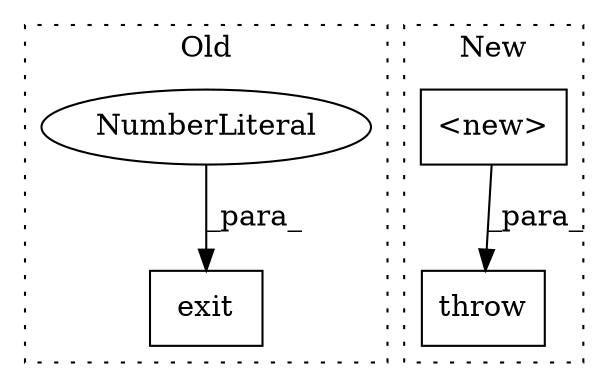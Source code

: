 digraph G {
subgraph cluster0 {
1 [label="exit" a="32" s="6514,6520" l="5,1" shape="box"];
4 [label="NumberLiteral" a="34" s="6519" l="1" shape="ellipse"];
label = "Old";
style="dotted";
}
subgraph cluster1 {
2 [label="<new>" a="14" s="6500" l="17" shape="box"];
3 [label="throw" a="53" s="6494" l="6" shape="box"];
label = "New";
style="dotted";
}
2 -> 3 [label="_para_"];
4 -> 1 [label="_para_"];
}
